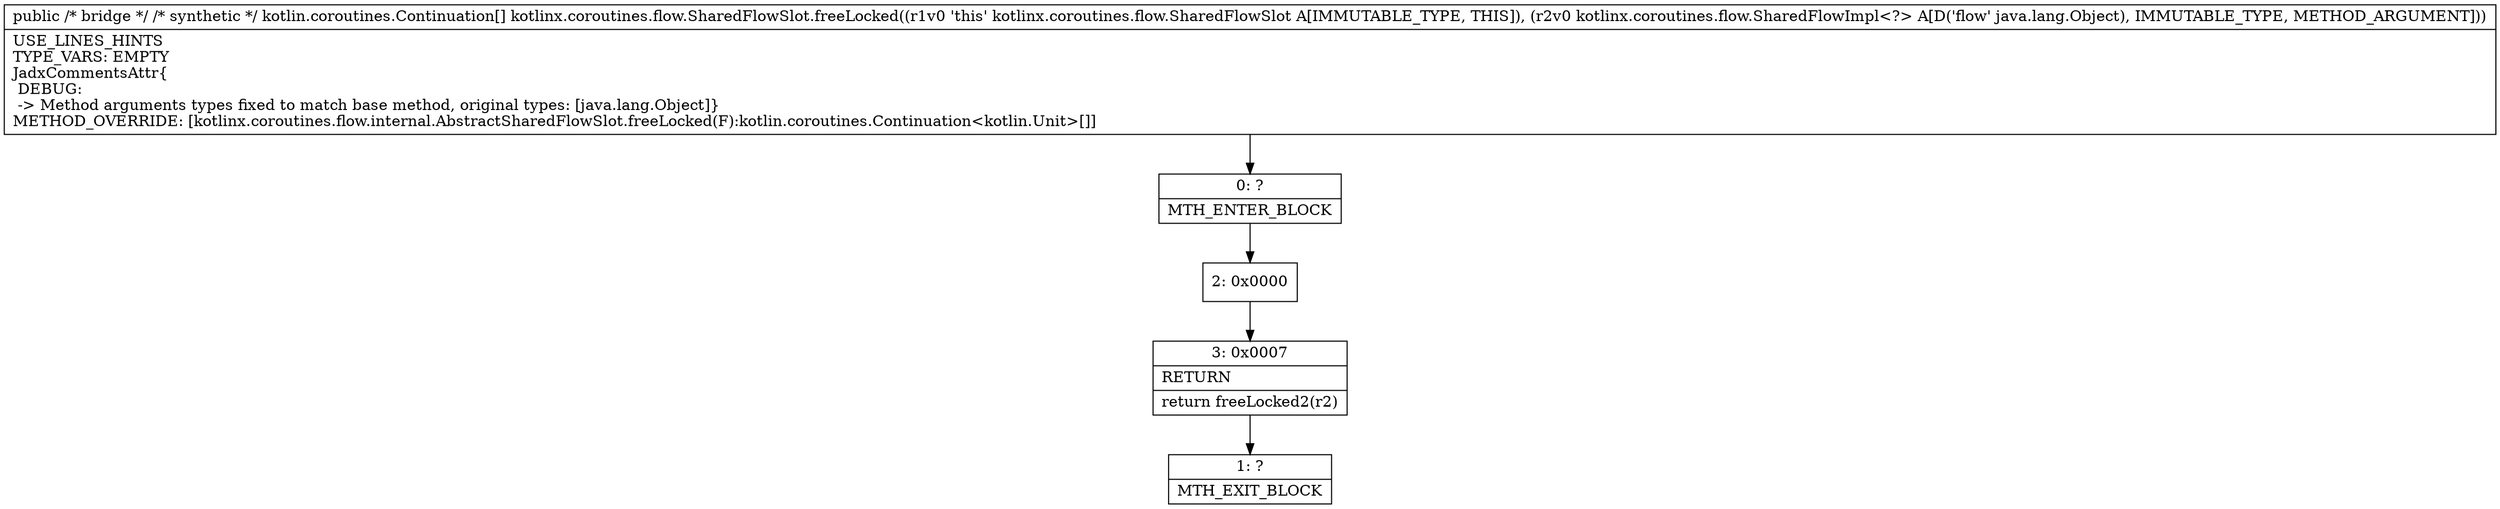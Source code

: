 digraph "CFG forkotlinx.coroutines.flow.SharedFlowSlot.freeLocked(Ljava\/lang\/Object;)[Lkotlin\/coroutines\/Continuation;" {
Node_0 [shape=record,label="{0\:\ ?|MTH_ENTER_BLOCK\l}"];
Node_2 [shape=record,label="{2\:\ 0x0000}"];
Node_3 [shape=record,label="{3\:\ 0x0007|RETURN\l|return freeLocked2(r2)\l}"];
Node_1 [shape=record,label="{1\:\ ?|MTH_EXIT_BLOCK\l}"];
MethodNode[shape=record,label="{public \/* bridge *\/ \/* synthetic *\/ kotlin.coroutines.Continuation[] kotlinx.coroutines.flow.SharedFlowSlot.freeLocked((r1v0 'this' kotlinx.coroutines.flow.SharedFlowSlot A[IMMUTABLE_TYPE, THIS]), (r2v0 kotlinx.coroutines.flow.SharedFlowImpl\<?\> A[D('flow' java.lang.Object), IMMUTABLE_TYPE, METHOD_ARGUMENT]))  | USE_LINES_HINTS\lTYPE_VARS: EMPTY\lJadxCommentsAttr\{\l DEBUG: \l \-\> Method arguments types fixed to match base method, original types: [java.lang.Object]\}\lMETHOD_OVERRIDE: [kotlinx.coroutines.flow.internal.AbstractSharedFlowSlot.freeLocked(F):kotlin.coroutines.Continuation\<kotlin.Unit\>[]]\l}"];
MethodNode -> Node_0;Node_0 -> Node_2;
Node_2 -> Node_3;
Node_3 -> Node_1;
}

